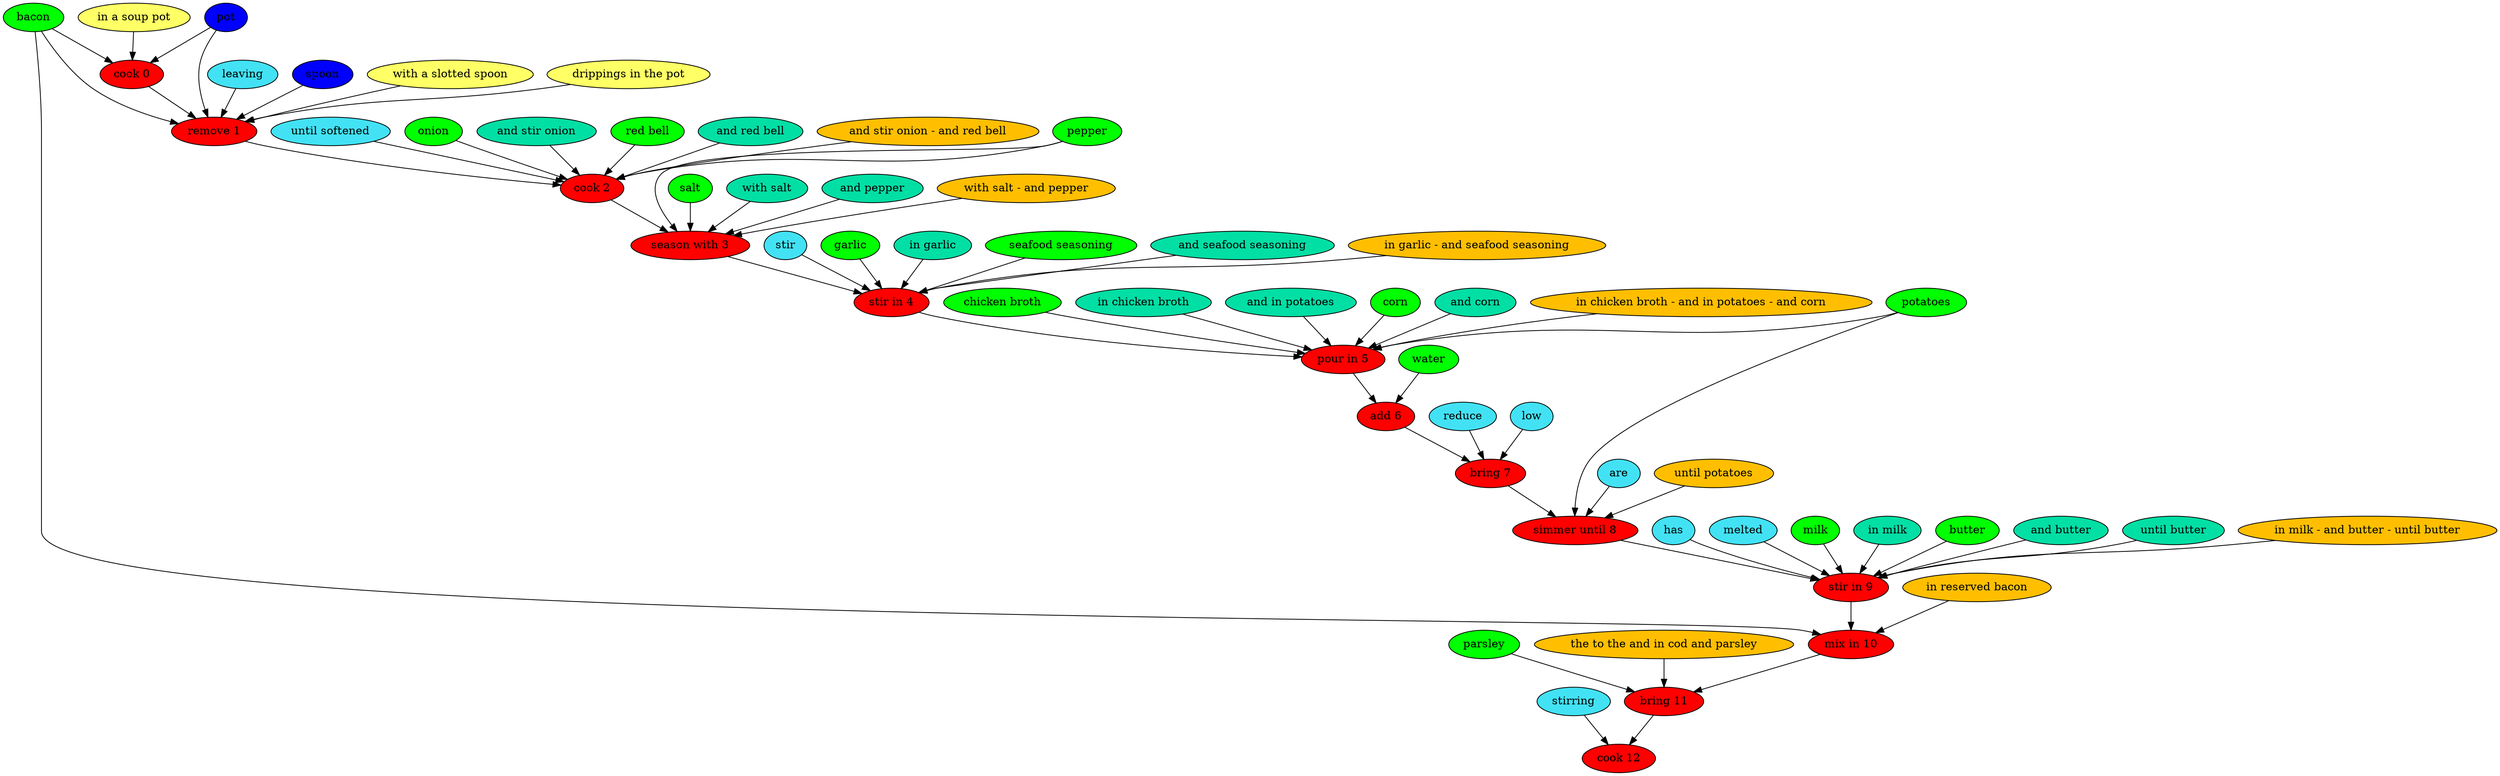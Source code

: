 digraph G {
"cook 0" [style=filled, fillcolor=red];
bacon [style=filled, fillcolor=green];
bacon -> "cook 0";
pot [style=filled, fillcolor="#0000ff"];
pot -> "cook 0";
"in a soup pot" [style=filled, fillcolor="#ffff66"];
"in a soup pot" -> "cook 0";
"remove 1" [style=filled, fillcolor=red];
leaving [style=filled, fillcolor="#42e2f4"];
leaving -> "remove 1";
bacon [style=filled, fillcolor=green];
bacon -> "remove 1";
spoon [style=filled, fillcolor="#0000ff"];
spoon -> "remove 1";
"with a slotted spoon" [style=filled, fillcolor="#ffff66"];
"with a slotted spoon" -> "remove 1";
pot [style=filled, fillcolor="#0000ff"];
pot -> "remove 1";
"drippings in the pot" [style=filled, fillcolor="#ffff66"];
"drippings in the pot" -> "remove 1";
"cook 2" [style=filled, fillcolor=red];
"until softened" [style=filled, fillcolor="#42e2f4"];
"until softened" -> "cook 2";
onion [style=filled, fillcolor=green];
onion -> "cook 2";
"and stir onion" [style=filled, fillcolor="#01DFA5"];
"and stir onion" -> "cook 2";
pepper [style=filled, fillcolor=green];
pepper -> "cook 2";
"red bell" [style=filled, fillcolor=green];
"red bell" -> "cook 2";
"and red bell" [style=filled, fillcolor="#01DFA5"];
"and red bell" -> "cook 2";
"and stir onion - and red bell" [style=filled, fillcolor="#FFBF00"];
"and stir onion - and red bell" -> "cook 2";
"season with 3" [style=filled, fillcolor=red];
salt [style=filled, fillcolor=green];
salt -> "season with 3";
"with salt" [style=filled, fillcolor="#01DFA5"];
"with salt" -> "season with 3";
pepper [style=filled, fillcolor=green];
pepper -> "season with 3";
"and pepper" [style=filled, fillcolor="#01DFA5"];
"and pepper" -> "season with 3";
"with salt - and pepper" [style=filled, fillcolor="#FFBF00"];
"with salt - and pepper" -> "season with 3";
"stir in 4" [style=filled, fillcolor=red];
stir [style=filled, fillcolor="#42e2f4"];
stir -> "stir in 4";
garlic [style=filled, fillcolor=green];
garlic -> "stir in 4";
"in garlic" [style=filled, fillcolor="#01DFA5"];
"in garlic" -> "stir in 4";
"seafood seasoning" [style=filled, fillcolor=green];
"seafood seasoning" -> "stir in 4";
"and seafood seasoning" [style=filled, fillcolor="#01DFA5"];
"and seafood seasoning" -> "stir in 4";
"in garlic - and seafood seasoning" [style=filled, fillcolor="#FFBF00"];
"in garlic - and seafood seasoning" -> "stir in 4";
"pour in 5" [style=filled, fillcolor=red];
"chicken broth" [style=filled, fillcolor=green];
"chicken broth" -> "pour in 5";
"in chicken broth" [style=filled, fillcolor="#01DFA5"];
"in chicken broth" -> "pour in 5";
potatoes [style=filled, fillcolor=green];
potatoes -> "pour in 5";
"and in potatoes" [style=filled, fillcolor="#01DFA5"];
"and in potatoes" -> "pour in 5";
corn [style=filled, fillcolor=green];
corn -> "pour in 5";
"and corn" [style=filled, fillcolor="#01DFA5"];
"and corn" -> "pour in 5";
"in chicken broth - and in potatoes - and corn" [style=filled, fillcolor="#FFBF00"];
"in chicken broth - and in potatoes - and corn" -> "pour in 5";
"add 6" [style=filled, fillcolor=red];
water [style=filled, fillcolor=green];
water -> "add 6";
"bring 7" [style=filled, fillcolor=red];
reduce [style=filled, fillcolor="#42e2f4"];
reduce -> "bring 7";
low [style=filled, fillcolor="#42e2f4"];
low -> "bring 7";
"simmer until 8" [style=filled, fillcolor=red];
are [style=filled, fillcolor="#42e2f4"];
are -> "simmer until 8";
potatoes [style=filled, fillcolor=green];
potatoes -> "simmer until 8";
"until potatoes" [style=filled, fillcolor="#01DFA5"];
"until potatoes" -> "simmer until 8";
"until potatoes" [style=filled, fillcolor="#FFBF00"];
"stir in 9" [style=filled, fillcolor=red];
has [style=filled, fillcolor="#42e2f4"];
has -> "stir in 9";
melted [style=filled, fillcolor="#42e2f4"];
melted -> "stir in 9";
milk [style=filled, fillcolor=green];
milk -> "stir in 9";
"in milk" [style=filled, fillcolor="#01DFA5"];
"in milk" -> "stir in 9";
butter [style=filled, fillcolor=green];
butter -> "stir in 9";
"and butter" [style=filled, fillcolor="#01DFA5"];
"and butter" -> "stir in 9";
"until butter" [style=filled, fillcolor="#01DFA5"];
"until butter" -> "stir in 9";
"in milk - and butter - until butter" [style=filled, fillcolor="#FFBF00"];
"in milk - and butter - until butter" -> "stir in 9";
"mix in 10" [style=filled, fillcolor=red];
bacon [style=filled, fillcolor=green];
bacon -> "mix in 10";
"in reserved bacon" [style=filled, fillcolor="#01DFA5"];
"in reserved bacon" -> "mix in 10";
"in reserved bacon" [style=filled, fillcolor="#FFBF00"];
"bring 11" [style=filled, fillcolor=red];
parsley [style=filled, fillcolor=green];
parsley -> "bring 11";
"the to the and in cod and parsley" [style=filled, fillcolor="#01DFA5"];
"the to the and in cod and parsley" -> "bring 11";
"the to the and in cod and parsley" [style=filled, fillcolor="#FFBF00"];
"cook 12" [style=filled, fillcolor=red];
stirring [style=filled, fillcolor="#42e2f4"];
stirring -> "cook 12";
"cook 0" -> "remove 1";
"remove 1" -> "cook 2";
"cook 2" -> "season with 3";
"season with 3" -> "stir in 4";
"stir in 4" -> "pour in 5";
"pour in 5" -> "add 6";
"add 6" -> "bring 7";
"bring 7" -> "simmer until 8";
"simmer until 8" -> "stir in 9";
"stir in 9" -> "mix in 10";
"mix in 10" -> "bring 11";
"bring 11" -> "cook 12";
}
